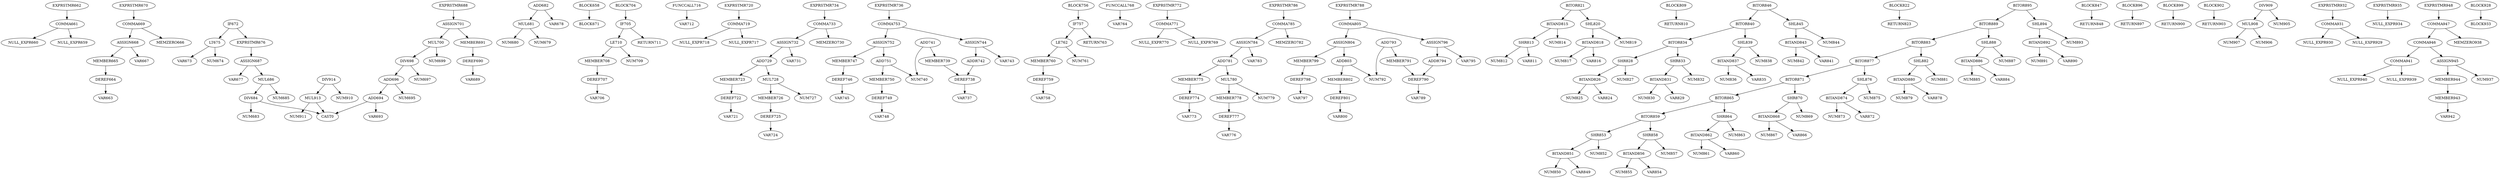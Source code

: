 digraph A { 
COMMA661 -> NULL_EXPR660
COMMA661 -> NULL_EXPR659
EXPRSTMR662 -> COMMA661
DEREF664 -> VAR663
MEMBER665 -> DEREF664
ASSIGN668 -> MEMBER665
ASSIGN668 -> VAR667
COMMA669 -> ASSIGN668
COMMA669 -> MEMZERO666
EXPRSTMR670 -> COMMA669
LT675 -> VAR673
LT675 -> NUM674
IF672 -> LT675
MUL681 -> NUM680
MUL681 -> NUM679
ADD682 -> MUL681
ADD682 -> VAR678
DIV684 -> NUM683
DIV684 -> CAST0
MUL686 -> NUM685
MUL686 -> DIV684
ASSIGN687 -> MUL686
ASSIGN687 -> VAR677
EXPRSTMR676 -> ASSIGN687
IF672 -> EXPRSTMR676
DEREF690 -> VAR689
MEMBER691 -> DEREF690
ADD694 -> VAR693
ADD694 -> CAST0
ADD696 -> NUM695
ADD696 -> ADD694
DIV698 -> NUM697
DIV698 -> ADD696
MUL700 -> NUM699
MUL700 -> DIV698
ASSIGN701 -> MUL700
ASSIGN701 -> MEMBER691
EXPRSTMR688 -> ASSIGN701
BLOCK658 -> BLOCK671
DEREF707 -> VAR706
MEMBER708 -> DEREF707
LE710 -> MEMBER708
LE710 -> NUM709
IF705 -> LE710
FUNCCALL716 -> VAR712
IF705 -> RETURN711
COMMA719 -> NULL_EXPR718
COMMA719 -> NULL_EXPR717
EXPRSTMR720 -> COMMA719
DEREF722 -> VAR721
MEMBER723 -> DEREF722
DEREF725 -> VAR724
MEMBER726 -> DEREF725
MUL728 -> NUM727
MUL728 -> MEMBER726
ADD729 -> MUL728
ADD729 -> MEMBER723
ASSIGN732 -> ADD729
ASSIGN732 -> VAR731
COMMA733 -> ASSIGN732
COMMA733 -> MEMZERO730
EXPRSTMR734 -> COMMA733
DEREF738 -> VAR737
MEMBER739 -> DEREF738
ADD741 -> NUM740
ADD741 -> MEMBER739
ADDR742 -> DEREF738
ASSIGN744 -> ADDR742
ASSIGN744 -> VAR743
DEREF746 -> VAR745
MEMBER747 -> DEREF746
DEREF749 -> VAR748
MEMBER750 -> DEREF749
ADD751 -> NUM740
ADD751 -> MEMBER750
ASSIGN752 -> ADD751
ASSIGN752 -> MEMBER747
COMMA753 -> ASSIGN752
COMMA753 -> ASSIGN744
EXPRSTMR736 -> COMMA753
BLOCK704 -> IF705
DEREF759 -> VAR758
MEMBER760 -> DEREF759
LE762 -> MEMBER760
LE762 -> NUM761
IF757 -> LE762
FUNCCALL768 -> VAR764
IF757 -> RETURN763
COMMA771 -> NULL_EXPR770
COMMA771 -> NULL_EXPR769
EXPRSTMR772 -> COMMA771
DEREF774 -> VAR773
MEMBER775 -> DEREF774
DEREF777 -> VAR776
MEMBER778 -> DEREF777
MUL780 -> NUM779
MUL780 -> MEMBER778
ADD781 -> MUL780
ADD781 -> MEMBER775
ASSIGN784 -> ADD781
ASSIGN784 -> VAR783
COMMA785 -> ASSIGN784
COMMA785 -> MEMZERO782
EXPRSTMR786 -> COMMA785
DEREF790 -> VAR789
MEMBER791 -> DEREF790
ADD793 -> NUM792
ADD793 -> MEMBER791
ADDR794 -> DEREF790
ASSIGN796 -> ADDR794
ASSIGN796 -> VAR795
DEREF798 -> VAR797
MEMBER799 -> DEREF798
DEREF801 -> VAR800
MEMBER802 -> DEREF801
ADD803 -> NUM792
ADD803 -> MEMBER802
ASSIGN804 -> ADD803
ASSIGN804 -> MEMBER799
COMMA805 -> ASSIGN804
COMMA805 -> ASSIGN796
EXPRSTMR788 -> COMMA805
BLOCK756 -> IF757
SHR813 -> NUM812
SHR813 -> VAR811
BITAND815 -> NUM814
BITAND815 -> SHR813
BITAND818 -> NUM817
BITAND818 -> VAR816
SHL820 -> NUM819
SHL820 -> BITAND818
BITOR821 -> SHL820
BITOR821 -> BITAND815
BLOCK809 -> RETURN810
BITAND826 -> NUM825
BITAND826 -> VAR824
SHR828 -> NUM827
SHR828 -> BITAND826
BITAND831 -> NUM830
BITAND831 -> VAR829
SHR833 -> NUM832
SHR833 -> BITAND831
BITOR834 -> SHR833
BITOR834 -> SHR828
BITAND837 -> NUM836
BITAND837 -> VAR835
SHL839 -> NUM838
SHL839 -> BITAND837
BITOR840 -> SHL839
BITOR840 -> BITOR834
BITAND843 -> NUM842
BITAND843 -> VAR841
SHL845 -> NUM844
SHL845 -> BITAND843
BITOR846 -> SHL845
BITOR846 -> BITOR840
BLOCK822 -> RETURN823
BITAND851 -> NUM850
BITAND851 -> VAR849
SHR853 -> NUM852
SHR853 -> BITAND851
BITAND856 -> NUM855
BITAND856 -> VAR854
SHR858 -> NUM857
SHR858 -> BITAND856
BITOR859 -> SHR858
BITOR859 -> SHR853
BITAND862 -> NUM861
BITAND862 -> VAR860
SHR864 -> NUM863
SHR864 -> BITAND862
BITOR865 -> SHR864
BITOR865 -> BITOR859
BITAND868 -> NUM867
BITAND868 -> VAR866
SHR870 -> NUM869
SHR870 -> BITAND868
BITOR871 -> SHR870
BITOR871 -> BITOR865
BITAND874 -> NUM873
BITAND874 -> VAR872
SHL876 -> NUM875
SHL876 -> BITAND874
BITOR877 -> SHL876
BITOR877 -> BITOR871
BITAND880 -> NUM879
BITAND880 -> VAR878
SHL882 -> NUM881
SHL882 -> BITAND880
BITOR883 -> SHL882
BITOR883 -> BITOR877
BITAND886 -> NUM885
BITAND886 -> VAR884
SHL888 -> NUM887
SHL888 -> BITAND886
BITOR889 -> SHL888
BITOR889 -> BITOR883
BITAND892 -> NUM891
BITAND892 -> VAR890
SHL894 -> NUM893
SHL894 -> BITAND892
BITOR895 -> SHL894
BITOR895 -> BITOR889
BLOCK847 -> RETURN848
BLOCK896 -> RETURN897
BLOCK899 -> RETURN900
BLOCK902 -> RETURN903
MUL908 -> NUM907
MUL908 -> NUM906
DIV909 -> MUL908
DIV909 -> NUM905
MUL913 -> CAST0
MUL913 -> NUM911
DIV914 -> MUL913
DIV914 -> NUM910
COMMA931 -> NULL_EXPR930
COMMA931 -> NULL_EXPR929
EXPRSTMR932 -> COMMA931
EXPRSTMR935 -> NULL_EXPR934
COMMA941 -> NULL_EXPR940
COMMA941 -> NULL_EXPR939
MEMBER943 -> VAR942
MEMBER944 -> MEMBER943
ASSIGN945 -> NUM937
ASSIGN945 -> MEMBER944
COMMA946 -> ASSIGN945
COMMA946 -> COMMA941
COMMA947 -> COMMA946
COMMA947 -> MEMZERO938
EXPRSTMR948 -> COMMA947
BLOCK928 -> BLOCK933
}
